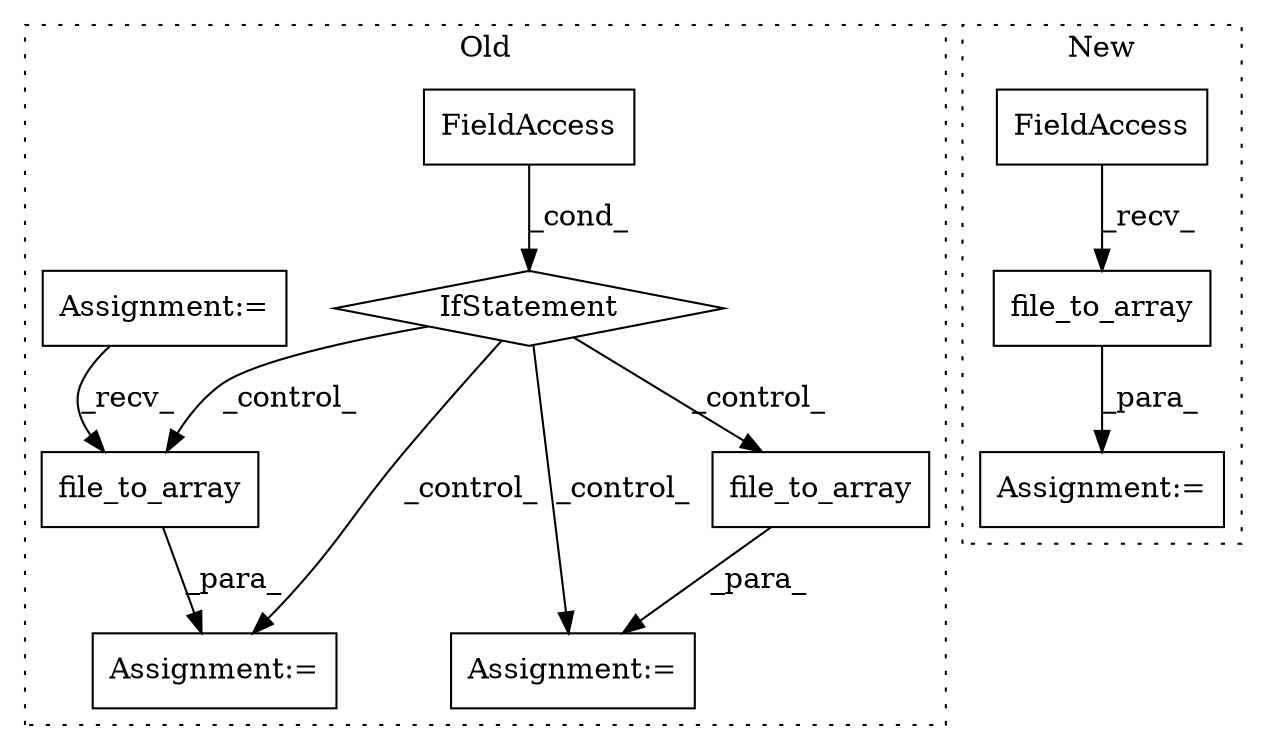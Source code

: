 digraph G {
subgraph cluster0 {
1 [label="file_to_array" a="32" s="12047,12069" l="14,1" shape="box"];
3 [label="FieldAccess" a="22" s="11920" l="32" shape="box"];
5 [label="file_to_array" a="32" s="11993,12015" l="14,1" shape="box"];
6 [label="IfStatement" a="25" s="11916,11952" l="4,2" shape="diamond"];
8 [label="Assignment:=" a="7" s="11301" l="23" shape="box"];
9 [label="Assignment:=" a="7" s="12046" l="1" shape="box"];
10 [label="Assignment:=" a="7" s="11968" l="1" shape="box"];
label = "Old";
style="dotted";
}
subgraph cluster1 {
2 [label="file_to_array" a="32" s="6461,6483" l="14,1" shape="box"];
4 [label="FieldAccess" a="22" s="6420" l="11" shape="box"];
7 [label="Assignment:=" a="7" s="6419" l="1" shape="box"];
label = "New";
style="dotted";
}
1 -> 9 [label="_para_"];
2 -> 7 [label="_para_"];
3 -> 6 [label="_cond_"];
4 -> 2 [label="_recv_"];
5 -> 10 [label="_para_"];
6 -> 10 [label="_control_"];
6 -> 5 [label="_control_"];
6 -> 1 [label="_control_"];
6 -> 9 [label="_control_"];
8 -> 5 [label="_recv_"];
}